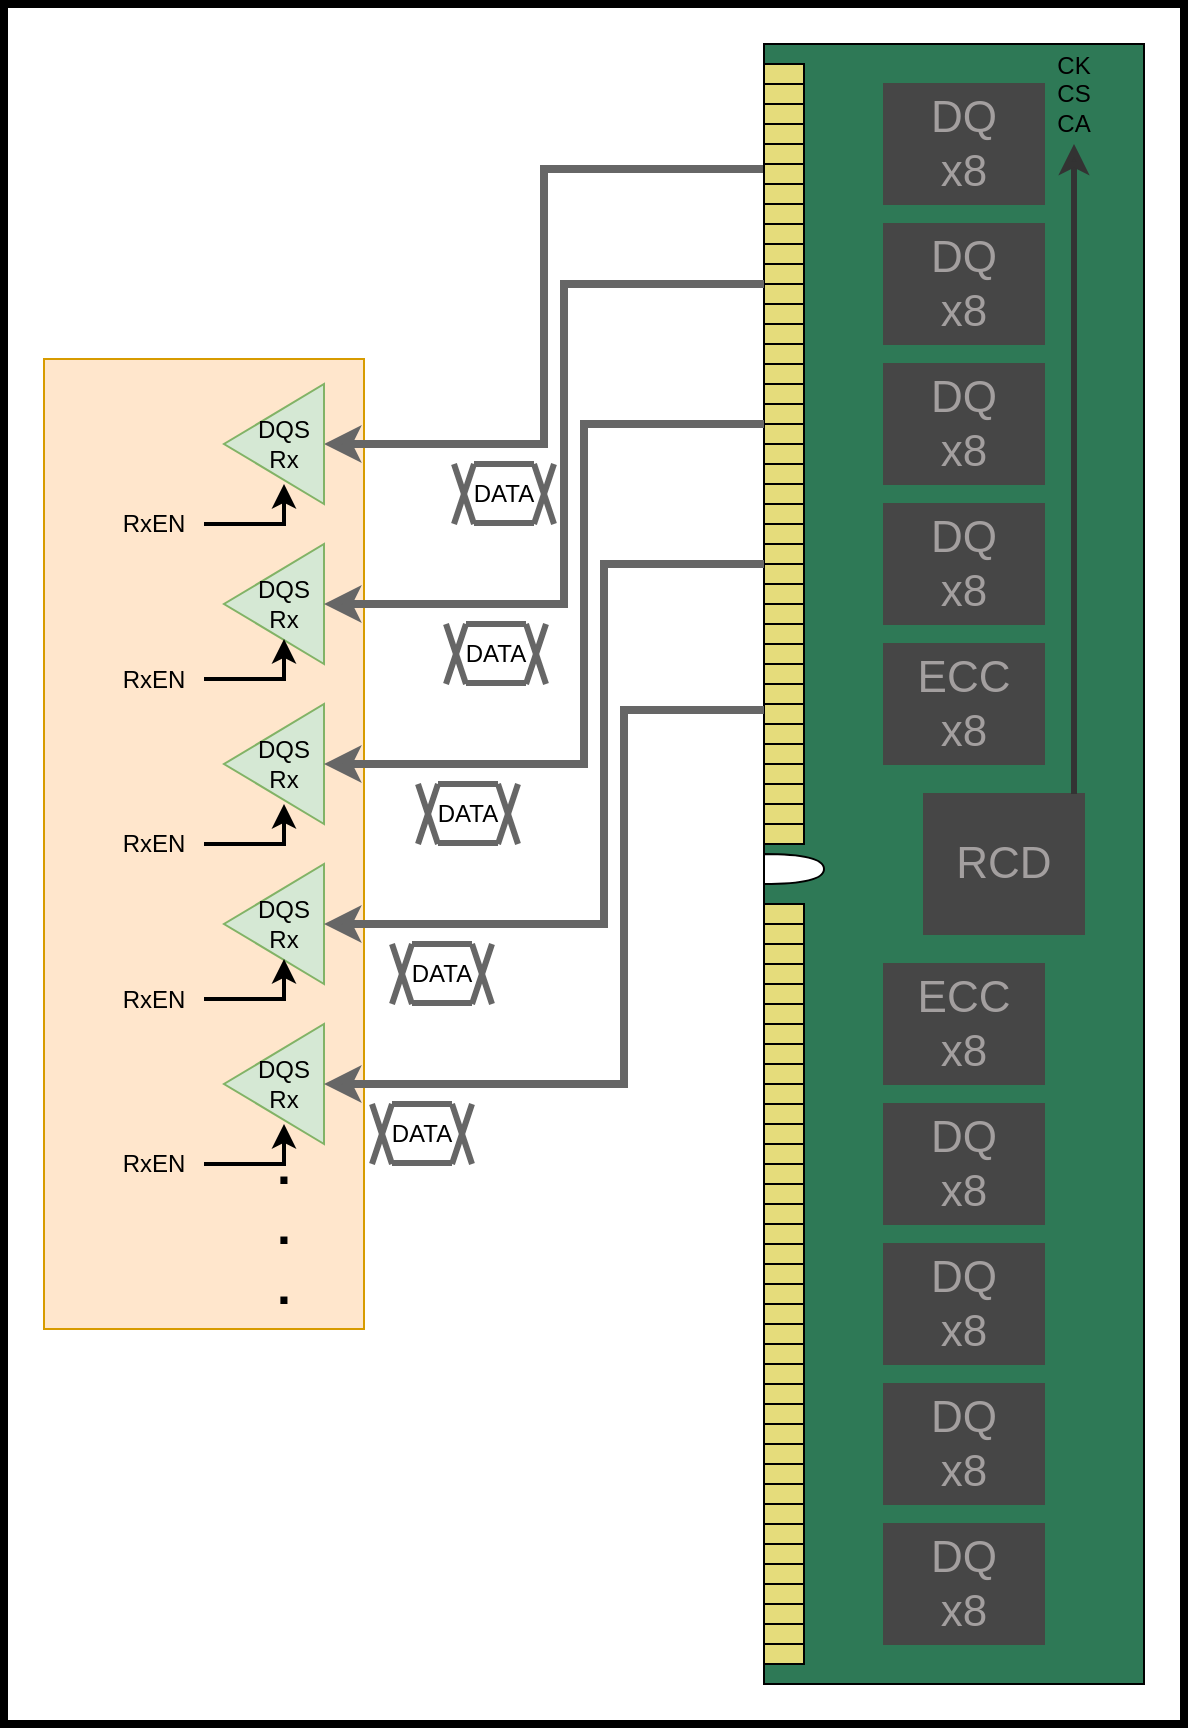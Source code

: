 <mxfile version="24.7.16">
  <diagram name="Page-1" id="TjstkN5ry2bIom6aaDfG">
    <mxGraphModel dx="1395" dy="822" grid="1" gridSize="10" guides="1" tooltips="1" connect="1" arrows="1" fold="1" page="1" pageScale="1" pageWidth="850" pageHeight="1100" math="0" shadow="0">
      <root>
        <mxCell id="0" />
        <mxCell id="1" parent="0" />
        <mxCell id="l7971Fb0KRoO0V9OjNwi-176" value="" style="rounded=0;whiteSpace=wrap;html=1;strokeWidth=4;" vertex="1" parent="1">
          <mxGeometry x="100" y="180" width="590" height="860" as="geometry" />
        </mxCell>
        <mxCell id="l7971Fb0KRoO0V9OjNwi-2" value="" style="rounded=0;whiteSpace=wrap;html=1;fillColor=#ffe6cc;strokeColor=#d79b00;" vertex="1" parent="1">
          <mxGeometry x="120" y="357.5" width="160" height="485" as="geometry" />
        </mxCell>
        <mxCell id="l7971Fb0KRoO0V9OjNwi-116" style="edgeStyle=orthogonalEdgeStyle;rounded=0;orthogonalLoop=1;jettySize=auto;html=1;entryX=0.25;entryY=1;entryDx=0;entryDy=0;startArrow=classic;startFill=1;endArrow=none;endFill=0;strokeWidth=4;fillColor=#f5f5f5;strokeColor=#666666;" edge="1" parent="1" source="l7971Fb0KRoO0V9OjNwi-3" target="l7971Fb0KRoO0V9OjNwi-27">
          <mxGeometry relative="1" as="geometry" />
        </mxCell>
        <mxCell id="l7971Fb0KRoO0V9OjNwi-3" value="" style="triangle;whiteSpace=wrap;html=1;rotation=-180;fillColor=#d5e8d4;strokeColor=#82b366;" vertex="1" parent="1">
          <mxGeometry x="210" y="370" width="50" height="60" as="geometry" />
        </mxCell>
        <mxCell id="l7971Fb0KRoO0V9OjNwi-6" value="" style="triangle;whiteSpace=wrap;html=1;rotation=-180;fillColor=#d5e8d4;strokeColor=#82b366;" vertex="1" parent="1">
          <mxGeometry x="210" y="450" width="50" height="60" as="geometry" />
        </mxCell>
        <mxCell id="l7971Fb0KRoO0V9OjNwi-8" value="" style="triangle;whiteSpace=wrap;html=1;rotation=-180;fillColor=#d5e8d4;strokeColor=#82b366;" vertex="1" parent="1">
          <mxGeometry x="210" y="530" width="50" height="60" as="geometry" />
        </mxCell>
        <mxCell id="l7971Fb0KRoO0V9OjNwi-10" value="" style="triangle;whiteSpace=wrap;html=1;rotation=-180;fillColor=#d5e8d4;strokeColor=#82b366;" vertex="1" parent="1">
          <mxGeometry x="210" y="610" width="50" height="60" as="geometry" />
        </mxCell>
        <mxCell id="l7971Fb0KRoO0V9OjNwi-15" value="" style="rounded=0;whiteSpace=wrap;html=1;fillColor=#2e7956;direction=south;" vertex="1" parent="1">
          <mxGeometry x="480" y="200" width="190" height="820" as="geometry" />
        </mxCell>
        <mxCell id="l7971Fb0KRoO0V9OjNwi-16" value="" style="rounded=0;whiteSpace=wrap;html=1;fillColor=#e5dc7b;direction=south;" vertex="1" parent="1">
          <mxGeometry x="480" y="210" width="20" height="10" as="geometry" />
        </mxCell>
        <mxCell id="l7971Fb0KRoO0V9OjNwi-17" value="" style="shape=or;whiteSpace=wrap;html=1;direction=east;" vertex="1" parent="1">
          <mxGeometry x="480" y="605" width="30" height="15" as="geometry" />
        </mxCell>
        <mxCell id="l7971Fb0KRoO0V9OjNwi-18" value="&lt;span style=&quot;color: rgb(163, 159, 159); font-size: 22px;&quot;&gt;ECC&lt;/span&gt;&lt;div&gt;&lt;span style=&quot;color: rgb(163, 159, 159); font-size: 22px;&quot;&gt;x8&lt;/span&gt;&lt;/div&gt;" style="rounded=0;whiteSpace=wrap;html=1;strokeColor=#454744;fillColor=#464646;direction=south;" vertex="1" parent="1">
          <mxGeometry x="540" y="660" width="80" height="60" as="geometry" />
        </mxCell>
        <mxCell id="l7971Fb0KRoO0V9OjNwi-19" value="&lt;span style=&quot;color: rgb(163, 159, 159); font-size: 22px;&quot;&gt;DQ&lt;/span&gt;&lt;div&gt;&lt;span style=&quot;color: rgb(163, 159, 159); font-size: 22px;&quot;&gt;x8&lt;/span&gt;&lt;/div&gt;" style="rounded=0;whiteSpace=wrap;html=1;strokeColor=#454744;fillColor=#464646;direction=south;" vertex="1" parent="1">
          <mxGeometry x="540" y="730" width="80" height="60" as="geometry" />
        </mxCell>
        <mxCell id="l7971Fb0KRoO0V9OjNwi-20" value="&lt;span style=&quot;color: rgb(163, 159, 159); font-size: 22px;&quot;&gt;DQ&lt;/span&gt;&lt;div&gt;&lt;span style=&quot;color: rgb(163, 159, 159); font-size: 22px;&quot;&gt;x8&lt;/span&gt;&lt;/div&gt;" style="rounded=0;whiteSpace=wrap;html=1;strokeColor=#454744;fillColor=#464646;direction=south;" vertex="1" parent="1">
          <mxGeometry x="540" y="800" width="80" height="60" as="geometry" />
        </mxCell>
        <mxCell id="l7971Fb0KRoO0V9OjNwi-21" value="&lt;span style=&quot;color: rgb(163, 159, 159); font-size: 22px;&quot;&gt;DQ&lt;/span&gt;&lt;div&gt;&lt;span style=&quot;color: rgb(163, 159, 159); font-size: 22px;&quot;&gt;x8&lt;/span&gt;&lt;/div&gt;" style="rounded=0;whiteSpace=wrap;html=1;strokeColor=#454744;fillColor=#464646;direction=south;" vertex="1" parent="1">
          <mxGeometry x="540" y="940" width="80" height="60" as="geometry" />
        </mxCell>
        <mxCell id="l7971Fb0KRoO0V9OjNwi-22" value="&lt;span style=&quot;color: rgb(163, 159, 159); font-size: 22px;&quot;&gt;DQ&lt;/span&gt;&lt;div&gt;&lt;span style=&quot;color: rgb(163, 159, 159); font-size: 22px;&quot;&gt;x8&lt;/span&gt;&lt;/div&gt;" style="rounded=0;whiteSpace=wrap;html=1;strokeColor=#454744;fillColor=#464646;direction=south;" vertex="1" parent="1">
          <mxGeometry x="540" y="870" width="80" height="60" as="geometry" />
        </mxCell>
        <mxCell id="l7971Fb0KRoO0V9OjNwi-23" value="" style="rounded=0;whiteSpace=wrap;html=1;fillColor=#e5dc7b;direction=south;" vertex="1" parent="1">
          <mxGeometry x="480" y="220" width="20" height="10" as="geometry" />
        </mxCell>
        <mxCell id="l7971Fb0KRoO0V9OjNwi-24" value="" style="rounded=0;whiteSpace=wrap;html=1;fillColor=#e5dc7b;direction=south;" vertex="1" parent="1">
          <mxGeometry x="480" y="230" width="20" height="10" as="geometry" />
        </mxCell>
        <mxCell id="l7971Fb0KRoO0V9OjNwi-25" value="" style="rounded=0;whiteSpace=wrap;html=1;fillColor=#e5dc7b;direction=south;" vertex="1" parent="1">
          <mxGeometry x="480" y="240" width="20" height="10" as="geometry" />
        </mxCell>
        <mxCell id="l7971Fb0KRoO0V9OjNwi-26" value="" style="rounded=0;whiteSpace=wrap;html=1;fillColor=#e5dc7b;direction=south;" vertex="1" parent="1">
          <mxGeometry x="480" y="250" width="20" height="10" as="geometry" />
        </mxCell>
        <mxCell id="l7971Fb0KRoO0V9OjNwi-27" value="" style="rounded=0;whiteSpace=wrap;html=1;fillColor=#e5dc7b;direction=south;" vertex="1" parent="1">
          <mxGeometry x="480" y="260" width="20" height="10" as="geometry" />
        </mxCell>
        <mxCell id="l7971Fb0KRoO0V9OjNwi-28" value="" style="rounded=0;whiteSpace=wrap;html=1;fillColor=#e5dc7b;direction=south;" vertex="1" parent="1">
          <mxGeometry x="480" y="270" width="20" height="10" as="geometry" />
        </mxCell>
        <mxCell id="l7971Fb0KRoO0V9OjNwi-29" value="" style="rounded=0;whiteSpace=wrap;html=1;fillColor=#e5dc7b;direction=south;" vertex="1" parent="1">
          <mxGeometry x="480" y="280" width="20" height="10" as="geometry" />
        </mxCell>
        <mxCell id="l7971Fb0KRoO0V9OjNwi-30" value="" style="rounded=0;whiteSpace=wrap;html=1;fillColor=#e5dc7b;direction=south;" vertex="1" parent="1">
          <mxGeometry x="480" y="290" width="20" height="10" as="geometry" />
        </mxCell>
        <mxCell id="l7971Fb0KRoO0V9OjNwi-31" value="" style="rounded=0;whiteSpace=wrap;html=1;fillColor=#e5dc7b;direction=south;" vertex="1" parent="1">
          <mxGeometry x="480" y="300" width="20" height="10" as="geometry" />
        </mxCell>
        <mxCell id="l7971Fb0KRoO0V9OjNwi-32" value="" style="rounded=0;whiteSpace=wrap;html=1;fillColor=#e5dc7b;direction=south;" vertex="1" parent="1">
          <mxGeometry x="480" y="310" width="20" height="10" as="geometry" />
        </mxCell>
        <mxCell id="l7971Fb0KRoO0V9OjNwi-33" value="" style="rounded=0;whiteSpace=wrap;html=1;fillColor=#e5dc7b;direction=south;" vertex="1" parent="1">
          <mxGeometry x="480" y="320" width="20" height="10" as="geometry" />
        </mxCell>
        <mxCell id="l7971Fb0KRoO0V9OjNwi-34" value="" style="rounded=0;whiteSpace=wrap;html=1;fillColor=#e5dc7b;direction=south;" vertex="1" parent="1">
          <mxGeometry x="480" y="330" width="20" height="10" as="geometry" />
        </mxCell>
        <mxCell id="l7971Fb0KRoO0V9OjNwi-35" value="" style="rounded=0;whiteSpace=wrap;html=1;fillColor=#e5dc7b;direction=south;" vertex="1" parent="1">
          <mxGeometry x="480" y="340" width="20" height="10" as="geometry" />
        </mxCell>
        <mxCell id="l7971Fb0KRoO0V9OjNwi-36" value="" style="rounded=0;whiteSpace=wrap;html=1;fillColor=#e5dc7b;direction=south;" vertex="1" parent="1">
          <mxGeometry x="480" y="350" width="20" height="10" as="geometry" />
        </mxCell>
        <mxCell id="l7971Fb0KRoO0V9OjNwi-37" value="" style="rounded=0;whiteSpace=wrap;html=1;fillColor=#e5dc7b;direction=south;" vertex="1" parent="1">
          <mxGeometry x="480" y="360" width="20" height="10" as="geometry" />
        </mxCell>
        <mxCell id="l7971Fb0KRoO0V9OjNwi-38" value="" style="rounded=0;whiteSpace=wrap;html=1;fillColor=#e5dc7b;direction=south;" vertex="1" parent="1">
          <mxGeometry x="480" y="370" width="20" height="10" as="geometry" />
        </mxCell>
        <mxCell id="l7971Fb0KRoO0V9OjNwi-39" value="" style="rounded=0;whiteSpace=wrap;html=1;fillColor=#e5dc7b;direction=south;" vertex="1" parent="1">
          <mxGeometry x="480" y="380" width="20" height="10" as="geometry" />
        </mxCell>
        <mxCell id="l7971Fb0KRoO0V9OjNwi-40" value="" style="rounded=0;whiteSpace=wrap;html=1;fillColor=#e5dc7b;direction=south;" vertex="1" parent="1">
          <mxGeometry x="480" y="390" width="20" height="10" as="geometry" />
        </mxCell>
        <mxCell id="l7971Fb0KRoO0V9OjNwi-41" value="" style="rounded=0;whiteSpace=wrap;html=1;fillColor=#e5dc7b;direction=south;" vertex="1" parent="1">
          <mxGeometry x="480" y="400" width="20" height="10" as="geometry" />
        </mxCell>
        <mxCell id="l7971Fb0KRoO0V9OjNwi-42" value="" style="rounded=0;whiteSpace=wrap;html=1;fillColor=#e5dc7b;direction=south;" vertex="1" parent="1">
          <mxGeometry x="480" y="410" width="20" height="10" as="geometry" />
        </mxCell>
        <mxCell id="l7971Fb0KRoO0V9OjNwi-43" value="" style="rounded=0;whiteSpace=wrap;html=1;fillColor=#e5dc7b;direction=south;" vertex="1" parent="1">
          <mxGeometry x="480" y="420" width="20" height="10" as="geometry" />
        </mxCell>
        <mxCell id="l7971Fb0KRoO0V9OjNwi-44" value="" style="rounded=0;whiteSpace=wrap;html=1;fillColor=#e5dc7b;direction=south;" vertex="1" parent="1">
          <mxGeometry x="480" y="430" width="20" height="10" as="geometry" />
        </mxCell>
        <mxCell id="l7971Fb0KRoO0V9OjNwi-45" value="" style="rounded=0;whiteSpace=wrap;html=1;fillColor=#e5dc7b;direction=south;" vertex="1" parent="1">
          <mxGeometry x="480" y="440" width="20" height="10" as="geometry" />
        </mxCell>
        <mxCell id="l7971Fb0KRoO0V9OjNwi-46" value="" style="rounded=0;whiteSpace=wrap;html=1;fillColor=#e5dc7b;direction=south;" vertex="1" parent="1">
          <mxGeometry x="480" y="450" width="20" height="10" as="geometry" />
        </mxCell>
        <mxCell id="l7971Fb0KRoO0V9OjNwi-47" value="" style="rounded=0;whiteSpace=wrap;html=1;fillColor=#e5dc7b;direction=south;" vertex="1" parent="1">
          <mxGeometry x="480" y="460" width="20" height="10" as="geometry" />
        </mxCell>
        <mxCell id="l7971Fb0KRoO0V9OjNwi-48" value="" style="rounded=0;whiteSpace=wrap;html=1;fillColor=#e5dc7b;direction=south;" vertex="1" parent="1">
          <mxGeometry x="480" y="470" width="20" height="10" as="geometry" />
        </mxCell>
        <mxCell id="l7971Fb0KRoO0V9OjNwi-49" value="" style="rounded=0;whiteSpace=wrap;html=1;fillColor=#e5dc7b;direction=south;" vertex="1" parent="1">
          <mxGeometry x="480" y="480" width="20" height="10" as="geometry" />
        </mxCell>
        <mxCell id="l7971Fb0KRoO0V9OjNwi-50" value="" style="rounded=0;whiteSpace=wrap;html=1;fillColor=#e5dc7b;direction=south;" vertex="1" parent="1">
          <mxGeometry x="480" y="490" width="20" height="10" as="geometry" />
        </mxCell>
        <mxCell id="l7971Fb0KRoO0V9OjNwi-51" value="" style="rounded=0;whiteSpace=wrap;html=1;fillColor=#e5dc7b;direction=south;" vertex="1" parent="1">
          <mxGeometry x="480" y="500" width="20" height="10" as="geometry" />
        </mxCell>
        <mxCell id="l7971Fb0KRoO0V9OjNwi-52" value="" style="rounded=0;whiteSpace=wrap;html=1;fillColor=#e5dc7b;direction=south;" vertex="1" parent="1">
          <mxGeometry x="480" y="510" width="20" height="10" as="geometry" />
        </mxCell>
        <mxCell id="l7971Fb0KRoO0V9OjNwi-53" value="" style="rounded=0;whiteSpace=wrap;html=1;fillColor=#e5dc7b;direction=south;" vertex="1" parent="1">
          <mxGeometry x="480" y="520" width="20" height="10" as="geometry" />
        </mxCell>
        <mxCell id="l7971Fb0KRoO0V9OjNwi-54" value="" style="rounded=0;whiteSpace=wrap;html=1;fillColor=#e5dc7b;direction=south;" vertex="1" parent="1">
          <mxGeometry x="480" y="530" width="20" height="10" as="geometry" />
        </mxCell>
        <mxCell id="l7971Fb0KRoO0V9OjNwi-55" value="" style="rounded=0;whiteSpace=wrap;html=1;fillColor=#e5dc7b;direction=south;" vertex="1" parent="1">
          <mxGeometry x="480" y="540" width="20" height="10" as="geometry" />
        </mxCell>
        <mxCell id="l7971Fb0KRoO0V9OjNwi-56" value="" style="rounded=0;whiteSpace=wrap;html=1;fillColor=#e5dc7b;direction=south;" vertex="1" parent="1">
          <mxGeometry x="480" y="550" width="20" height="10" as="geometry" />
        </mxCell>
        <mxCell id="l7971Fb0KRoO0V9OjNwi-57" value="" style="rounded=0;whiteSpace=wrap;html=1;fillColor=#e5dc7b;direction=south;" vertex="1" parent="1">
          <mxGeometry x="480" y="560" width="20" height="10" as="geometry" />
        </mxCell>
        <mxCell id="l7971Fb0KRoO0V9OjNwi-58" value="" style="rounded=0;whiteSpace=wrap;html=1;fillColor=#e5dc7b;direction=south;" vertex="1" parent="1">
          <mxGeometry x="480" y="570" width="20" height="10" as="geometry" />
        </mxCell>
        <mxCell id="l7971Fb0KRoO0V9OjNwi-59" value="" style="rounded=0;whiteSpace=wrap;html=1;fillColor=#e5dc7b;direction=south;" vertex="1" parent="1">
          <mxGeometry x="480" y="580" width="20" height="10" as="geometry" />
        </mxCell>
        <mxCell id="l7971Fb0KRoO0V9OjNwi-60" value="" style="rounded=0;whiteSpace=wrap;html=1;fillColor=#e5dc7b;direction=south;" vertex="1" parent="1">
          <mxGeometry x="480" y="590" width="20" height="10" as="geometry" />
        </mxCell>
        <mxCell id="l7971Fb0KRoO0V9OjNwi-61" value="" style="rounded=0;whiteSpace=wrap;html=1;fillColor=#e5dc7b;direction=south;" vertex="1" parent="1">
          <mxGeometry x="480" y="630" width="20" height="10" as="geometry" />
        </mxCell>
        <mxCell id="l7971Fb0KRoO0V9OjNwi-62" value="" style="rounded=0;whiteSpace=wrap;html=1;fillColor=#e5dc7b;direction=south;" vertex="1" parent="1">
          <mxGeometry x="480" y="640" width="20" height="10" as="geometry" />
        </mxCell>
        <mxCell id="l7971Fb0KRoO0V9OjNwi-63" value="" style="rounded=0;whiteSpace=wrap;html=1;fillColor=#e5dc7b;direction=south;" vertex="1" parent="1">
          <mxGeometry x="480" y="650" width="20" height="10" as="geometry" />
        </mxCell>
        <mxCell id="l7971Fb0KRoO0V9OjNwi-64" value="" style="rounded=0;whiteSpace=wrap;html=1;fillColor=#e5dc7b;direction=south;" vertex="1" parent="1">
          <mxGeometry x="480" y="660" width="20" height="10" as="geometry" />
        </mxCell>
        <mxCell id="l7971Fb0KRoO0V9OjNwi-65" value="" style="rounded=0;whiteSpace=wrap;html=1;fillColor=#e5dc7b;direction=south;" vertex="1" parent="1">
          <mxGeometry x="480" y="670" width="20" height="10" as="geometry" />
        </mxCell>
        <mxCell id="l7971Fb0KRoO0V9OjNwi-66" value="" style="rounded=0;whiteSpace=wrap;html=1;fillColor=#e5dc7b;direction=south;" vertex="1" parent="1">
          <mxGeometry x="480" y="680" width="20" height="10" as="geometry" />
        </mxCell>
        <mxCell id="l7971Fb0KRoO0V9OjNwi-67" value="" style="rounded=0;whiteSpace=wrap;html=1;fillColor=#e5dc7b;direction=south;" vertex="1" parent="1">
          <mxGeometry x="480" y="690" width="20" height="10" as="geometry" />
        </mxCell>
        <mxCell id="l7971Fb0KRoO0V9OjNwi-68" value="" style="rounded=0;whiteSpace=wrap;html=1;fillColor=#e5dc7b;direction=south;" vertex="1" parent="1">
          <mxGeometry x="480" y="700" width="20" height="10" as="geometry" />
        </mxCell>
        <mxCell id="l7971Fb0KRoO0V9OjNwi-69" value="" style="rounded=0;whiteSpace=wrap;html=1;fillColor=#e5dc7b;direction=south;" vertex="1" parent="1">
          <mxGeometry x="480" y="710" width="20" height="10" as="geometry" />
        </mxCell>
        <mxCell id="l7971Fb0KRoO0V9OjNwi-70" value="" style="rounded=0;whiteSpace=wrap;html=1;fillColor=#e5dc7b;direction=south;" vertex="1" parent="1">
          <mxGeometry x="480" y="720" width="20" height="10" as="geometry" />
        </mxCell>
        <mxCell id="l7971Fb0KRoO0V9OjNwi-71" value="" style="rounded=0;whiteSpace=wrap;html=1;fillColor=#e5dc7b;direction=south;" vertex="1" parent="1">
          <mxGeometry x="480" y="730" width="20" height="10" as="geometry" />
        </mxCell>
        <mxCell id="l7971Fb0KRoO0V9OjNwi-72" value="" style="rounded=0;whiteSpace=wrap;html=1;fillColor=#e5dc7b;direction=south;" vertex="1" parent="1">
          <mxGeometry x="480" y="740" width="20" height="10" as="geometry" />
        </mxCell>
        <mxCell id="l7971Fb0KRoO0V9OjNwi-73" value="" style="rounded=0;whiteSpace=wrap;html=1;fillColor=#e5dc7b;direction=south;" vertex="1" parent="1">
          <mxGeometry x="480" y="750" width="20" height="10" as="geometry" />
        </mxCell>
        <mxCell id="l7971Fb0KRoO0V9OjNwi-74" value="" style="rounded=0;whiteSpace=wrap;html=1;fillColor=#e5dc7b;direction=south;" vertex="1" parent="1">
          <mxGeometry x="480" y="760" width="20" height="10" as="geometry" />
        </mxCell>
        <mxCell id="l7971Fb0KRoO0V9OjNwi-75" value="" style="rounded=0;whiteSpace=wrap;html=1;fillColor=#e5dc7b;direction=south;" vertex="1" parent="1">
          <mxGeometry x="480" y="770" width="20" height="10" as="geometry" />
        </mxCell>
        <mxCell id="l7971Fb0KRoO0V9OjNwi-76" value="" style="rounded=0;whiteSpace=wrap;html=1;fillColor=#e5dc7b;direction=south;" vertex="1" parent="1">
          <mxGeometry x="480" y="780" width="20" height="10" as="geometry" />
        </mxCell>
        <mxCell id="l7971Fb0KRoO0V9OjNwi-77" value="" style="rounded=0;whiteSpace=wrap;html=1;fillColor=#e5dc7b;direction=south;" vertex="1" parent="1">
          <mxGeometry x="480" y="790" width="20" height="10" as="geometry" />
        </mxCell>
        <mxCell id="l7971Fb0KRoO0V9OjNwi-78" value="" style="rounded=0;whiteSpace=wrap;html=1;fillColor=#e5dc7b;direction=south;" vertex="1" parent="1">
          <mxGeometry x="480" y="800" width="20" height="10" as="geometry" />
        </mxCell>
        <mxCell id="l7971Fb0KRoO0V9OjNwi-79" value="" style="rounded=0;whiteSpace=wrap;html=1;fillColor=#e5dc7b;direction=south;" vertex="1" parent="1">
          <mxGeometry x="480" y="810" width="20" height="10" as="geometry" />
        </mxCell>
        <mxCell id="l7971Fb0KRoO0V9OjNwi-80" value="" style="rounded=0;whiteSpace=wrap;html=1;fillColor=#e5dc7b;direction=south;" vertex="1" parent="1">
          <mxGeometry x="480" y="820" width="20" height="10" as="geometry" />
        </mxCell>
        <mxCell id="l7971Fb0KRoO0V9OjNwi-81" value="" style="rounded=0;whiteSpace=wrap;html=1;fillColor=#e5dc7b;direction=south;" vertex="1" parent="1">
          <mxGeometry x="480" y="830" width="20" height="10" as="geometry" />
        </mxCell>
        <mxCell id="l7971Fb0KRoO0V9OjNwi-82" value="" style="rounded=0;whiteSpace=wrap;html=1;fillColor=#e5dc7b;direction=south;" vertex="1" parent="1">
          <mxGeometry x="480" y="840" width="20" height="10" as="geometry" />
        </mxCell>
        <mxCell id="l7971Fb0KRoO0V9OjNwi-83" value="" style="rounded=0;whiteSpace=wrap;html=1;fillColor=#e5dc7b;direction=south;" vertex="1" parent="1">
          <mxGeometry x="480" y="850" width="20" height="10" as="geometry" />
        </mxCell>
        <mxCell id="l7971Fb0KRoO0V9OjNwi-84" value="" style="rounded=0;whiteSpace=wrap;html=1;fillColor=#e5dc7b;direction=south;" vertex="1" parent="1">
          <mxGeometry x="480" y="860" width="20" height="10" as="geometry" />
        </mxCell>
        <mxCell id="l7971Fb0KRoO0V9OjNwi-85" value="" style="rounded=0;whiteSpace=wrap;html=1;fillColor=#e5dc7b;direction=south;" vertex="1" parent="1">
          <mxGeometry x="480" y="870" width="20" height="10" as="geometry" />
        </mxCell>
        <mxCell id="l7971Fb0KRoO0V9OjNwi-86" value="" style="rounded=0;whiteSpace=wrap;html=1;fillColor=#e5dc7b;direction=south;" vertex="1" parent="1">
          <mxGeometry x="480" y="880" width="20" height="10" as="geometry" />
        </mxCell>
        <mxCell id="l7971Fb0KRoO0V9OjNwi-87" value="" style="rounded=0;whiteSpace=wrap;html=1;fillColor=#e5dc7b;direction=south;" vertex="1" parent="1">
          <mxGeometry x="480" y="890" width="20" height="10" as="geometry" />
        </mxCell>
        <mxCell id="l7971Fb0KRoO0V9OjNwi-88" value="" style="rounded=0;whiteSpace=wrap;html=1;fillColor=#e5dc7b;direction=south;" vertex="1" parent="1">
          <mxGeometry x="480" y="900" width="20" height="10" as="geometry" />
        </mxCell>
        <mxCell id="l7971Fb0KRoO0V9OjNwi-89" value="" style="rounded=0;whiteSpace=wrap;html=1;fillColor=#e5dc7b;direction=south;" vertex="1" parent="1">
          <mxGeometry x="480" y="910" width="20" height="10" as="geometry" />
        </mxCell>
        <mxCell id="l7971Fb0KRoO0V9OjNwi-90" value="" style="rounded=0;whiteSpace=wrap;html=1;fillColor=#e5dc7b;direction=south;" vertex="1" parent="1">
          <mxGeometry x="480" y="920" width="20" height="10" as="geometry" />
        </mxCell>
        <mxCell id="l7971Fb0KRoO0V9OjNwi-91" value="" style="rounded=0;whiteSpace=wrap;html=1;fillColor=#e5dc7b;direction=south;" vertex="1" parent="1">
          <mxGeometry x="480" y="930" width="20" height="10" as="geometry" />
        </mxCell>
        <mxCell id="l7971Fb0KRoO0V9OjNwi-92" value="" style="rounded=0;whiteSpace=wrap;html=1;fillColor=#e5dc7b;direction=south;" vertex="1" parent="1">
          <mxGeometry x="480" y="940" width="20" height="10" as="geometry" />
        </mxCell>
        <mxCell id="l7971Fb0KRoO0V9OjNwi-93" value="" style="rounded=0;whiteSpace=wrap;html=1;fillColor=#e5dc7b;direction=south;" vertex="1" parent="1">
          <mxGeometry x="480" y="950" width="20" height="10" as="geometry" />
        </mxCell>
        <mxCell id="l7971Fb0KRoO0V9OjNwi-94" value="" style="rounded=0;whiteSpace=wrap;html=1;fillColor=#e5dc7b;direction=south;" vertex="1" parent="1">
          <mxGeometry x="480" y="960" width="20" height="10" as="geometry" />
        </mxCell>
        <mxCell id="l7971Fb0KRoO0V9OjNwi-95" value="" style="rounded=0;whiteSpace=wrap;html=1;fillColor=#e5dc7b;direction=south;" vertex="1" parent="1">
          <mxGeometry x="480" y="970" width="20" height="10" as="geometry" />
        </mxCell>
        <mxCell id="l7971Fb0KRoO0V9OjNwi-96" value="" style="rounded=0;whiteSpace=wrap;html=1;fillColor=#e5dc7b;direction=south;" vertex="1" parent="1">
          <mxGeometry x="480" y="980" width="20" height="10" as="geometry" />
        </mxCell>
        <mxCell id="l7971Fb0KRoO0V9OjNwi-97" value="" style="rounded=0;whiteSpace=wrap;html=1;fillColor=#e5dc7b;direction=south;" vertex="1" parent="1">
          <mxGeometry x="480" y="990" width="20" height="10" as="geometry" />
        </mxCell>
        <mxCell id="l7971Fb0KRoO0V9OjNwi-98" value="" style="rounded=0;whiteSpace=wrap;html=1;fillColor=#e5dc7b;direction=south;" vertex="1" parent="1">
          <mxGeometry x="480" y="1000" width="20" height="10" as="geometry" />
        </mxCell>
        <mxCell id="l7971Fb0KRoO0V9OjNwi-104" value="&lt;span style=&quot;color: rgb(163, 159, 159); font-size: 22px;&quot;&gt;DQ&lt;/span&gt;&lt;div&gt;&lt;span style=&quot;color: rgb(163, 159, 159); font-size: 22px;&quot;&gt;x8&lt;/span&gt;&lt;/div&gt;" style="rounded=0;whiteSpace=wrap;html=1;strokeColor=#454744;fillColor=#464646;direction=south;" vertex="1" parent="1">
          <mxGeometry x="540" y="220" width="80" height="60" as="geometry" />
        </mxCell>
        <mxCell id="l7971Fb0KRoO0V9OjNwi-105" value="&lt;span style=&quot;color: rgb(163, 159, 159); font-size: 22px;&quot;&gt;DQ&lt;/span&gt;&lt;div&gt;&lt;span style=&quot;color: rgb(163, 159, 159); font-size: 22px;&quot;&gt;x8&lt;/span&gt;&lt;/div&gt;" style="rounded=0;whiteSpace=wrap;html=1;strokeColor=#454744;fillColor=#464646;direction=south;" vertex="1" parent="1">
          <mxGeometry x="540" y="290" width="80" height="60" as="geometry" />
        </mxCell>
        <mxCell id="l7971Fb0KRoO0V9OjNwi-106" value="&lt;span style=&quot;color: rgb(163, 159, 159); font-size: 22px;&quot;&gt;DQ&lt;/span&gt;&lt;div&gt;&lt;span style=&quot;color: rgb(163, 159, 159); font-size: 22px;&quot;&gt;x8&lt;/span&gt;&lt;/div&gt;" style="rounded=0;whiteSpace=wrap;html=1;strokeColor=#454744;fillColor=#464646;direction=south;" vertex="1" parent="1">
          <mxGeometry x="540" y="360" width="80" height="60" as="geometry" />
        </mxCell>
        <mxCell id="l7971Fb0KRoO0V9OjNwi-107" value="&lt;span style=&quot;color: rgb(163, 159, 159); font-size: 22px;&quot;&gt;ECC&lt;/span&gt;&lt;div&gt;&lt;span style=&quot;color: rgb(163, 159, 159); font-size: 22px;&quot;&gt;x8&lt;/span&gt;&lt;/div&gt;" style="rounded=0;whiteSpace=wrap;html=1;strokeColor=#454744;fillColor=#464646;direction=south;" vertex="1" parent="1">
          <mxGeometry x="540" y="500" width="80" height="60" as="geometry" />
        </mxCell>
        <mxCell id="l7971Fb0KRoO0V9OjNwi-108" value="&lt;span style=&quot;color: rgb(163, 159, 159); font-size: 22px;&quot;&gt;DQ&lt;/span&gt;&lt;div&gt;&lt;span style=&quot;color: rgb(163, 159, 159); font-size: 22px;&quot;&gt;x8&lt;/span&gt;&lt;/div&gt;" style="rounded=0;whiteSpace=wrap;html=1;strokeColor=#454744;fillColor=#464646;direction=south;" vertex="1" parent="1">
          <mxGeometry x="540" y="430" width="80" height="60" as="geometry" />
        </mxCell>
        <mxCell id="l7971Fb0KRoO0V9OjNwi-114" value="&lt;span style=&quot;color: rgb(163, 159, 159); font-size: 22px;&quot;&gt;RCD&lt;/span&gt;" style="rounded=0;whiteSpace=wrap;html=1;strokeColor=#454744;fillColor=#464646;direction=south;" vertex="1" parent="1">
          <mxGeometry x="560" y="575" width="80" height="70" as="geometry" />
        </mxCell>
        <mxCell id="l7971Fb0KRoO0V9OjNwi-115" value="" style="triangle;whiteSpace=wrap;html=1;rotation=-180;fillColor=#d5e8d4;strokeColor=#82b366;" vertex="1" parent="1">
          <mxGeometry x="210" y="690" width="50" height="60" as="geometry" />
        </mxCell>
        <mxCell id="l7971Fb0KRoO0V9OjNwi-117" style="edgeStyle=orthogonalEdgeStyle;rounded=0;orthogonalLoop=1;jettySize=auto;html=1;startArrow=classic;startFill=1;endArrow=none;endFill=0;strokeWidth=4;fillColor=#f5f5f5;strokeColor=#666666;exitX=0;exitY=0.5;exitDx=0;exitDy=0;entryX=0;entryY=1;entryDx=0;entryDy=0;" edge="1" parent="1" source="l7971Fb0KRoO0V9OjNwi-6" target="l7971Fb0KRoO0V9OjNwi-33">
          <mxGeometry relative="1" as="geometry">
            <mxPoint x="310" y="440" as="sourcePoint" />
            <mxPoint x="480" y="310" as="targetPoint" />
            <Array as="points">
              <mxPoint x="380" y="480" />
              <mxPoint x="380" y="320" />
            </Array>
          </mxGeometry>
        </mxCell>
        <mxCell id="l7971Fb0KRoO0V9OjNwi-118" style="edgeStyle=orthogonalEdgeStyle;rounded=0;orthogonalLoop=1;jettySize=auto;html=1;startArrow=classic;startFill=1;endArrow=none;endFill=0;strokeWidth=4;fillColor=#f5f5f5;strokeColor=#666666;exitX=0;exitY=0.5;exitDx=0;exitDy=0;entryX=0;entryY=1;entryDx=0;entryDy=0;" edge="1" parent="1" target="l7971Fb0KRoO0V9OjNwi-40">
          <mxGeometry relative="1" as="geometry">
            <mxPoint x="260" y="560" as="sourcePoint" />
            <mxPoint x="480" y="400" as="targetPoint" />
            <Array as="points">
              <mxPoint x="390" y="560" />
              <mxPoint x="390" y="390" />
            </Array>
          </mxGeometry>
        </mxCell>
        <mxCell id="l7971Fb0KRoO0V9OjNwi-119" style="edgeStyle=orthogonalEdgeStyle;rounded=0;orthogonalLoop=1;jettySize=auto;html=1;startArrow=classic;startFill=1;endArrow=none;endFill=0;strokeWidth=4;fillColor=#f5f5f5;strokeColor=#666666;exitX=0;exitY=0.5;exitDx=0;exitDy=0;entryX=0;entryY=1;entryDx=0;entryDy=0;" edge="1" parent="1" target="l7971Fb0KRoO0V9OjNwi-47">
          <mxGeometry relative="1" as="geometry">
            <mxPoint x="260" y="640" as="sourcePoint" />
            <mxPoint x="480" y="480" as="targetPoint" />
            <Array as="points">
              <mxPoint x="400" y="640" />
              <mxPoint x="400" y="460" />
            </Array>
          </mxGeometry>
        </mxCell>
        <mxCell id="l7971Fb0KRoO0V9OjNwi-120" style="edgeStyle=orthogonalEdgeStyle;rounded=0;orthogonalLoop=1;jettySize=auto;html=1;startArrow=classic;startFill=1;endArrow=none;endFill=0;strokeWidth=4;fillColor=#f5f5f5;strokeColor=#666666;exitX=0;exitY=0.5;exitDx=0;exitDy=0;entryX=0.25;entryY=1;entryDx=0;entryDy=0;" edge="1" parent="1" target="l7971Fb0KRoO0V9OjNwi-54">
          <mxGeometry relative="1" as="geometry">
            <mxPoint x="260" y="720" as="sourcePoint" />
            <mxPoint x="480" y="540" as="targetPoint" />
            <Array as="points">
              <mxPoint x="410" y="720" />
              <mxPoint x="410" y="533" />
              <mxPoint x="480" y="533" />
            </Array>
          </mxGeometry>
        </mxCell>
        <mxCell id="l7971Fb0KRoO0V9OjNwi-121" value=".&lt;div style=&quot;font-size: 25px;&quot;&gt;.&lt;/div&gt;&lt;div style=&quot;font-size: 25px;&quot;&gt;.&lt;/div&gt;" style="text;html=1;align=center;verticalAlign=middle;whiteSpace=wrap;rounded=0;fontStyle=1;fontSize=25;" vertex="1" parent="1">
          <mxGeometry x="210" y="750" width="60" height="80" as="geometry" />
        </mxCell>
        <mxCell id="l7971Fb0KRoO0V9OjNwi-122" value="" style="endArrow=classic;html=1;rounded=0;strokeWidth=2;" edge="1" parent="1">
          <mxGeometry width="50" height="50" relative="1" as="geometry">
            <mxPoint x="200" y="440" as="sourcePoint" />
            <mxPoint x="240" y="420" as="targetPoint" />
            <Array as="points">
              <mxPoint x="240" y="440" />
            </Array>
          </mxGeometry>
        </mxCell>
        <mxCell id="l7971Fb0KRoO0V9OjNwi-124" value="RxEN" style="text;html=1;align=center;verticalAlign=middle;whiteSpace=wrap;rounded=0;" vertex="1" parent="1">
          <mxGeometry x="150" y="425" width="50" height="30" as="geometry" />
        </mxCell>
        <mxCell id="l7971Fb0KRoO0V9OjNwi-125" value="" style="endArrow=classic;html=1;rounded=0;strokeWidth=2;" edge="1" parent="1">
          <mxGeometry width="50" height="50" relative="1" as="geometry">
            <mxPoint x="200" y="517.5" as="sourcePoint" />
            <mxPoint x="240" y="497.5" as="targetPoint" />
            <Array as="points">
              <mxPoint x="240" y="517.5" />
            </Array>
          </mxGeometry>
        </mxCell>
        <mxCell id="l7971Fb0KRoO0V9OjNwi-126" value="RxEN" style="text;html=1;align=center;verticalAlign=middle;whiteSpace=wrap;rounded=0;" vertex="1" parent="1">
          <mxGeometry x="150" y="502.5" width="50" height="30" as="geometry" />
        </mxCell>
        <mxCell id="l7971Fb0KRoO0V9OjNwi-127" value="" style="endArrow=classic;html=1;rounded=0;strokeWidth=2;" edge="1" parent="1">
          <mxGeometry width="50" height="50" relative="1" as="geometry">
            <mxPoint x="200" y="600" as="sourcePoint" />
            <mxPoint x="240" y="580" as="targetPoint" />
            <Array as="points">
              <mxPoint x="240" y="600" />
            </Array>
          </mxGeometry>
        </mxCell>
        <mxCell id="l7971Fb0KRoO0V9OjNwi-128" value="RxEN" style="text;html=1;align=center;verticalAlign=middle;whiteSpace=wrap;rounded=0;" vertex="1" parent="1">
          <mxGeometry x="150" y="585" width="50" height="30" as="geometry" />
        </mxCell>
        <mxCell id="l7971Fb0KRoO0V9OjNwi-129" value="" style="endArrow=classic;html=1;rounded=0;strokeWidth=2;" edge="1" parent="1">
          <mxGeometry width="50" height="50" relative="1" as="geometry">
            <mxPoint x="200" y="677.5" as="sourcePoint" />
            <mxPoint x="240" y="657.5" as="targetPoint" />
            <Array as="points">
              <mxPoint x="240" y="677.5" />
            </Array>
          </mxGeometry>
        </mxCell>
        <mxCell id="l7971Fb0KRoO0V9OjNwi-130" value="RxEN" style="text;html=1;align=center;verticalAlign=middle;whiteSpace=wrap;rounded=0;" vertex="1" parent="1">
          <mxGeometry x="150" y="662.5" width="50" height="30" as="geometry" />
        </mxCell>
        <mxCell id="l7971Fb0KRoO0V9OjNwi-131" value="" style="endArrow=classic;html=1;rounded=0;strokeWidth=2;" edge="1" parent="1">
          <mxGeometry width="50" height="50" relative="1" as="geometry">
            <mxPoint x="200" y="760" as="sourcePoint" />
            <mxPoint x="240" y="740" as="targetPoint" />
            <Array as="points">
              <mxPoint x="240" y="760" />
            </Array>
          </mxGeometry>
        </mxCell>
        <mxCell id="l7971Fb0KRoO0V9OjNwi-132" value="RxEN" style="text;html=1;align=center;verticalAlign=middle;whiteSpace=wrap;rounded=0;" vertex="1" parent="1">
          <mxGeometry x="150" y="745" width="50" height="30" as="geometry" />
        </mxCell>
        <mxCell id="l7971Fb0KRoO0V9OjNwi-133" value="DQS&lt;div&gt;Rx&lt;/div&gt;" style="text;html=1;align=center;verticalAlign=middle;whiteSpace=wrap;rounded=0;" vertex="1" parent="1">
          <mxGeometry x="210" y="385" width="60" height="30" as="geometry" />
        </mxCell>
        <mxCell id="l7971Fb0KRoO0V9OjNwi-134" value="DQS&lt;div&gt;Rx&lt;/div&gt;" style="text;html=1;align=center;verticalAlign=middle;whiteSpace=wrap;rounded=0;" vertex="1" parent="1">
          <mxGeometry x="210" y="465" width="60" height="30" as="geometry" />
        </mxCell>
        <mxCell id="l7971Fb0KRoO0V9OjNwi-135" value="DQS&lt;div&gt;Rx&lt;/div&gt;" style="text;html=1;align=center;verticalAlign=middle;whiteSpace=wrap;rounded=0;" vertex="1" parent="1">
          <mxGeometry x="210" y="545" width="60" height="30" as="geometry" />
        </mxCell>
        <mxCell id="l7971Fb0KRoO0V9OjNwi-136" value="DQS&lt;div&gt;Rx&lt;/div&gt;" style="text;html=1;align=center;verticalAlign=middle;whiteSpace=wrap;rounded=0;" vertex="1" parent="1">
          <mxGeometry x="210" y="625" width="60" height="30" as="geometry" />
        </mxCell>
        <mxCell id="l7971Fb0KRoO0V9OjNwi-137" value="DQS&lt;div&gt;Rx&lt;/div&gt;" style="text;html=1;align=center;verticalAlign=middle;whiteSpace=wrap;rounded=0;" vertex="1" parent="1">
          <mxGeometry x="210" y="705" width="60" height="30" as="geometry" />
        </mxCell>
        <mxCell id="l7971Fb0KRoO0V9OjNwi-139" value="" style="endArrow=classic;html=1;rounded=0;strokeWidth=3;fillColor=#f5f5f5;strokeColor=#333333;" edge="1" parent="1">
          <mxGeometry width="50" height="50" relative="1" as="geometry">
            <mxPoint x="635" y="575" as="sourcePoint" />
            <mxPoint x="635" y="250" as="targetPoint" />
          </mxGeometry>
        </mxCell>
        <mxCell id="l7971Fb0KRoO0V9OjNwi-140" value="CK&lt;div&gt;CS&lt;/div&gt;&lt;div&gt;CA&lt;/div&gt;" style="text;html=1;align=center;verticalAlign=middle;whiteSpace=wrap;rounded=0;" vertex="1" parent="1">
          <mxGeometry x="610" y="210" width="50" height="30" as="geometry" />
        </mxCell>
        <mxCell id="l7971Fb0KRoO0V9OjNwi-141" value="" style="endArrow=none;html=1;rounded=0;strokeWidth=3;fillColor=#f5f5f5;strokeColor=#666666;" edge="1" parent="1">
          <mxGeometry width="50" height="50" relative="1" as="geometry">
            <mxPoint x="294" y="730" as="sourcePoint" />
            <mxPoint x="324" y="730" as="targetPoint" />
          </mxGeometry>
        </mxCell>
        <mxCell id="l7971Fb0KRoO0V9OjNwi-142" value="" style="endArrow=none;html=1;rounded=0;strokeWidth=3;fillColor=#f5f5f5;strokeColor=#666666;" edge="1" parent="1">
          <mxGeometry width="50" height="50" relative="1" as="geometry">
            <mxPoint x="294" y="759.52" as="sourcePoint" />
            <mxPoint x="324" y="759.52" as="targetPoint" />
          </mxGeometry>
        </mxCell>
        <mxCell id="l7971Fb0KRoO0V9OjNwi-143" value="" style="endArrow=none;html=1;rounded=0;strokeWidth=3;fillColor=#f5f5f5;strokeColor=#666666;" edge="1" parent="1">
          <mxGeometry width="50" height="50" relative="1" as="geometry">
            <mxPoint x="324" y="730" as="sourcePoint" />
            <mxPoint x="334" y="760" as="targetPoint" />
          </mxGeometry>
        </mxCell>
        <mxCell id="l7971Fb0KRoO0V9OjNwi-144" value="" style="endArrow=none;html=1;rounded=0;strokeWidth=3;fillColor=#f5f5f5;strokeColor=#666666;" edge="1" parent="1">
          <mxGeometry width="50" height="50" relative="1" as="geometry">
            <mxPoint x="334" y="730" as="sourcePoint" />
            <mxPoint x="324" y="760" as="targetPoint" />
          </mxGeometry>
        </mxCell>
        <mxCell id="l7971Fb0KRoO0V9OjNwi-145" value="" style="endArrow=none;html=1;rounded=0;strokeWidth=3;fillColor=#f5f5f5;strokeColor=#666666;" edge="1" parent="1">
          <mxGeometry width="50" height="50" relative="1" as="geometry">
            <mxPoint x="284" y="730" as="sourcePoint" />
            <mxPoint x="294" y="760" as="targetPoint" />
          </mxGeometry>
        </mxCell>
        <mxCell id="l7971Fb0KRoO0V9OjNwi-146" value="" style="endArrow=none;html=1;rounded=0;strokeWidth=3;fillColor=#f5f5f5;strokeColor=#666666;" edge="1" parent="1">
          <mxGeometry width="50" height="50" relative="1" as="geometry">
            <mxPoint x="294" y="730" as="sourcePoint" />
            <mxPoint x="284" y="760" as="targetPoint" />
          </mxGeometry>
        </mxCell>
        <mxCell id="l7971Fb0KRoO0V9OjNwi-147" value="DATA" style="text;html=1;align=center;verticalAlign=middle;whiteSpace=wrap;rounded=0;" vertex="1" parent="1">
          <mxGeometry x="284" y="730" width="50" height="30" as="geometry" />
        </mxCell>
        <mxCell id="l7971Fb0KRoO0V9OjNwi-148" value="" style="endArrow=none;html=1;rounded=0;strokeWidth=3;fillColor=#f5f5f5;strokeColor=#666666;" edge="1" parent="1">
          <mxGeometry width="50" height="50" relative="1" as="geometry">
            <mxPoint x="304" y="650" as="sourcePoint" />
            <mxPoint x="334" y="650" as="targetPoint" />
          </mxGeometry>
        </mxCell>
        <mxCell id="l7971Fb0KRoO0V9OjNwi-149" value="" style="endArrow=none;html=1;rounded=0;strokeWidth=3;fillColor=#f5f5f5;strokeColor=#666666;" edge="1" parent="1">
          <mxGeometry width="50" height="50" relative="1" as="geometry">
            <mxPoint x="304" y="679.52" as="sourcePoint" />
            <mxPoint x="334" y="679.52" as="targetPoint" />
          </mxGeometry>
        </mxCell>
        <mxCell id="l7971Fb0KRoO0V9OjNwi-150" value="" style="endArrow=none;html=1;rounded=0;strokeWidth=3;fillColor=#f5f5f5;strokeColor=#666666;" edge="1" parent="1">
          <mxGeometry width="50" height="50" relative="1" as="geometry">
            <mxPoint x="334" y="650" as="sourcePoint" />
            <mxPoint x="344" y="680" as="targetPoint" />
          </mxGeometry>
        </mxCell>
        <mxCell id="l7971Fb0KRoO0V9OjNwi-151" value="" style="endArrow=none;html=1;rounded=0;strokeWidth=3;fillColor=#f5f5f5;strokeColor=#666666;" edge="1" parent="1">
          <mxGeometry width="50" height="50" relative="1" as="geometry">
            <mxPoint x="344" y="650" as="sourcePoint" />
            <mxPoint x="334" y="680" as="targetPoint" />
          </mxGeometry>
        </mxCell>
        <mxCell id="l7971Fb0KRoO0V9OjNwi-152" value="" style="endArrow=none;html=1;rounded=0;strokeWidth=3;fillColor=#f5f5f5;strokeColor=#666666;" edge="1" parent="1">
          <mxGeometry width="50" height="50" relative="1" as="geometry">
            <mxPoint x="294" y="650" as="sourcePoint" />
            <mxPoint x="304" y="680" as="targetPoint" />
          </mxGeometry>
        </mxCell>
        <mxCell id="l7971Fb0KRoO0V9OjNwi-153" value="" style="endArrow=none;html=1;rounded=0;strokeWidth=3;fillColor=#f5f5f5;strokeColor=#666666;" edge="1" parent="1">
          <mxGeometry width="50" height="50" relative="1" as="geometry">
            <mxPoint x="304" y="650" as="sourcePoint" />
            <mxPoint x="294" y="680" as="targetPoint" />
          </mxGeometry>
        </mxCell>
        <mxCell id="l7971Fb0KRoO0V9OjNwi-154" value="DATA" style="text;html=1;align=center;verticalAlign=middle;whiteSpace=wrap;rounded=0;" vertex="1" parent="1">
          <mxGeometry x="294" y="650" width="50" height="30" as="geometry" />
        </mxCell>
        <mxCell id="l7971Fb0KRoO0V9OjNwi-155" value="" style="endArrow=none;html=1;rounded=0;strokeWidth=3;fillColor=#f5f5f5;strokeColor=#666666;" edge="1" parent="1">
          <mxGeometry width="50" height="50" relative="1" as="geometry">
            <mxPoint x="317" y="570" as="sourcePoint" />
            <mxPoint x="347" y="570" as="targetPoint" />
          </mxGeometry>
        </mxCell>
        <mxCell id="l7971Fb0KRoO0V9OjNwi-156" value="" style="endArrow=none;html=1;rounded=0;strokeWidth=3;fillColor=#f5f5f5;strokeColor=#666666;" edge="1" parent="1">
          <mxGeometry width="50" height="50" relative="1" as="geometry">
            <mxPoint x="317" y="599.52" as="sourcePoint" />
            <mxPoint x="347" y="599.52" as="targetPoint" />
          </mxGeometry>
        </mxCell>
        <mxCell id="l7971Fb0KRoO0V9OjNwi-157" value="" style="endArrow=none;html=1;rounded=0;strokeWidth=3;fillColor=#f5f5f5;strokeColor=#666666;" edge="1" parent="1">
          <mxGeometry width="50" height="50" relative="1" as="geometry">
            <mxPoint x="347" y="570" as="sourcePoint" />
            <mxPoint x="357" y="600" as="targetPoint" />
          </mxGeometry>
        </mxCell>
        <mxCell id="l7971Fb0KRoO0V9OjNwi-158" value="" style="endArrow=none;html=1;rounded=0;strokeWidth=3;fillColor=#f5f5f5;strokeColor=#666666;" edge="1" parent="1">
          <mxGeometry width="50" height="50" relative="1" as="geometry">
            <mxPoint x="357" y="570" as="sourcePoint" />
            <mxPoint x="347" y="600" as="targetPoint" />
          </mxGeometry>
        </mxCell>
        <mxCell id="l7971Fb0KRoO0V9OjNwi-159" value="" style="endArrow=none;html=1;rounded=0;strokeWidth=3;fillColor=#f5f5f5;strokeColor=#666666;" edge="1" parent="1">
          <mxGeometry width="50" height="50" relative="1" as="geometry">
            <mxPoint x="307" y="570" as="sourcePoint" />
            <mxPoint x="317" y="600" as="targetPoint" />
          </mxGeometry>
        </mxCell>
        <mxCell id="l7971Fb0KRoO0V9OjNwi-160" value="" style="endArrow=none;html=1;rounded=0;strokeWidth=3;fillColor=#f5f5f5;strokeColor=#666666;" edge="1" parent="1">
          <mxGeometry width="50" height="50" relative="1" as="geometry">
            <mxPoint x="317" y="570" as="sourcePoint" />
            <mxPoint x="307" y="600" as="targetPoint" />
          </mxGeometry>
        </mxCell>
        <mxCell id="l7971Fb0KRoO0V9OjNwi-161" value="DATA" style="text;html=1;align=center;verticalAlign=middle;whiteSpace=wrap;rounded=0;" vertex="1" parent="1">
          <mxGeometry x="307" y="570" width="50" height="30" as="geometry" />
        </mxCell>
        <mxCell id="l7971Fb0KRoO0V9OjNwi-162" value="" style="endArrow=none;html=1;rounded=0;strokeWidth=3;fillColor=#f5f5f5;strokeColor=#666666;" edge="1" parent="1">
          <mxGeometry width="50" height="50" relative="1" as="geometry">
            <mxPoint x="331" y="490" as="sourcePoint" />
            <mxPoint x="361" y="490" as="targetPoint" />
          </mxGeometry>
        </mxCell>
        <mxCell id="l7971Fb0KRoO0V9OjNwi-163" value="" style="endArrow=none;html=1;rounded=0;strokeWidth=3;fillColor=#f5f5f5;strokeColor=#666666;" edge="1" parent="1">
          <mxGeometry width="50" height="50" relative="1" as="geometry">
            <mxPoint x="331" y="519.52" as="sourcePoint" />
            <mxPoint x="361" y="519.52" as="targetPoint" />
          </mxGeometry>
        </mxCell>
        <mxCell id="l7971Fb0KRoO0V9OjNwi-164" value="" style="endArrow=none;html=1;rounded=0;strokeWidth=3;fillColor=#f5f5f5;strokeColor=#666666;" edge="1" parent="1">
          <mxGeometry width="50" height="50" relative="1" as="geometry">
            <mxPoint x="361" y="490" as="sourcePoint" />
            <mxPoint x="371" y="520" as="targetPoint" />
          </mxGeometry>
        </mxCell>
        <mxCell id="l7971Fb0KRoO0V9OjNwi-165" value="" style="endArrow=none;html=1;rounded=0;strokeWidth=3;fillColor=#f5f5f5;strokeColor=#666666;" edge="1" parent="1">
          <mxGeometry width="50" height="50" relative="1" as="geometry">
            <mxPoint x="371" y="490" as="sourcePoint" />
            <mxPoint x="361" y="520" as="targetPoint" />
          </mxGeometry>
        </mxCell>
        <mxCell id="l7971Fb0KRoO0V9OjNwi-166" value="" style="endArrow=none;html=1;rounded=0;strokeWidth=3;fillColor=#f5f5f5;strokeColor=#666666;" edge="1" parent="1">
          <mxGeometry width="50" height="50" relative="1" as="geometry">
            <mxPoint x="321" y="490" as="sourcePoint" />
            <mxPoint x="331" y="520" as="targetPoint" />
          </mxGeometry>
        </mxCell>
        <mxCell id="l7971Fb0KRoO0V9OjNwi-167" value="" style="endArrow=none;html=1;rounded=0;strokeWidth=3;fillColor=#f5f5f5;strokeColor=#666666;" edge="1" parent="1">
          <mxGeometry width="50" height="50" relative="1" as="geometry">
            <mxPoint x="331" y="490" as="sourcePoint" />
            <mxPoint x="321" y="520" as="targetPoint" />
          </mxGeometry>
        </mxCell>
        <mxCell id="l7971Fb0KRoO0V9OjNwi-168" value="DATA" style="text;html=1;align=center;verticalAlign=middle;whiteSpace=wrap;rounded=0;" vertex="1" parent="1">
          <mxGeometry x="321" y="490" width="50" height="30" as="geometry" />
        </mxCell>
        <mxCell id="l7971Fb0KRoO0V9OjNwi-169" value="" style="endArrow=none;html=1;rounded=0;strokeWidth=3;fillColor=#f5f5f5;strokeColor=#666666;" edge="1" parent="1">
          <mxGeometry width="50" height="50" relative="1" as="geometry">
            <mxPoint x="335" y="410" as="sourcePoint" />
            <mxPoint x="365" y="410" as="targetPoint" />
          </mxGeometry>
        </mxCell>
        <mxCell id="l7971Fb0KRoO0V9OjNwi-170" value="" style="endArrow=none;html=1;rounded=0;strokeWidth=3;fillColor=#f5f5f5;strokeColor=#666666;" edge="1" parent="1">
          <mxGeometry width="50" height="50" relative="1" as="geometry">
            <mxPoint x="335" y="439.52" as="sourcePoint" />
            <mxPoint x="365" y="439.52" as="targetPoint" />
          </mxGeometry>
        </mxCell>
        <mxCell id="l7971Fb0KRoO0V9OjNwi-171" value="" style="endArrow=none;html=1;rounded=0;strokeWidth=3;fillColor=#f5f5f5;strokeColor=#666666;" edge="1" parent="1">
          <mxGeometry width="50" height="50" relative="1" as="geometry">
            <mxPoint x="365" y="410" as="sourcePoint" />
            <mxPoint x="375" y="440" as="targetPoint" />
          </mxGeometry>
        </mxCell>
        <mxCell id="l7971Fb0KRoO0V9OjNwi-172" value="" style="endArrow=none;html=1;rounded=0;strokeWidth=3;fillColor=#f5f5f5;strokeColor=#666666;" edge="1" parent="1">
          <mxGeometry width="50" height="50" relative="1" as="geometry">
            <mxPoint x="375" y="410" as="sourcePoint" />
            <mxPoint x="365" y="440" as="targetPoint" />
          </mxGeometry>
        </mxCell>
        <mxCell id="l7971Fb0KRoO0V9OjNwi-173" value="" style="endArrow=none;html=1;rounded=0;strokeWidth=3;fillColor=#f5f5f5;strokeColor=#666666;" edge="1" parent="1">
          <mxGeometry width="50" height="50" relative="1" as="geometry">
            <mxPoint x="325" y="410" as="sourcePoint" />
            <mxPoint x="335" y="440" as="targetPoint" />
          </mxGeometry>
        </mxCell>
        <mxCell id="l7971Fb0KRoO0V9OjNwi-174" value="" style="endArrow=none;html=1;rounded=0;strokeWidth=3;fillColor=#f5f5f5;strokeColor=#666666;" edge="1" parent="1">
          <mxGeometry width="50" height="50" relative="1" as="geometry">
            <mxPoint x="335" y="410" as="sourcePoint" />
            <mxPoint x="325" y="440" as="targetPoint" />
          </mxGeometry>
        </mxCell>
        <mxCell id="l7971Fb0KRoO0V9OjNwi-175" value="DATA" style="text;html=1;align=center;verticalAlign=middle;whiteSpace=wrap;rounded=0;" vertex="1" parent="1">
          <mxGeometry x="325" y="410" width="50" height="30" as="geometry" />
        </mxCell>
      </root>
    </mxGraphModel>
  </diagram>
</mxfile>
